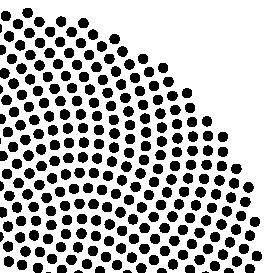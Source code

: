 beginfig(1)
phisq = (0.5*(1+sqrt(5)))**2;
for n = 1 upto 1000:
  r := 3*sqrt(n);
  theta := 360*((n/phisq) mod 1);
  filldraw fullcircle scaled 3bp shifted (r*cosd(theta),r*sind(theta));
endfor;
endfig
